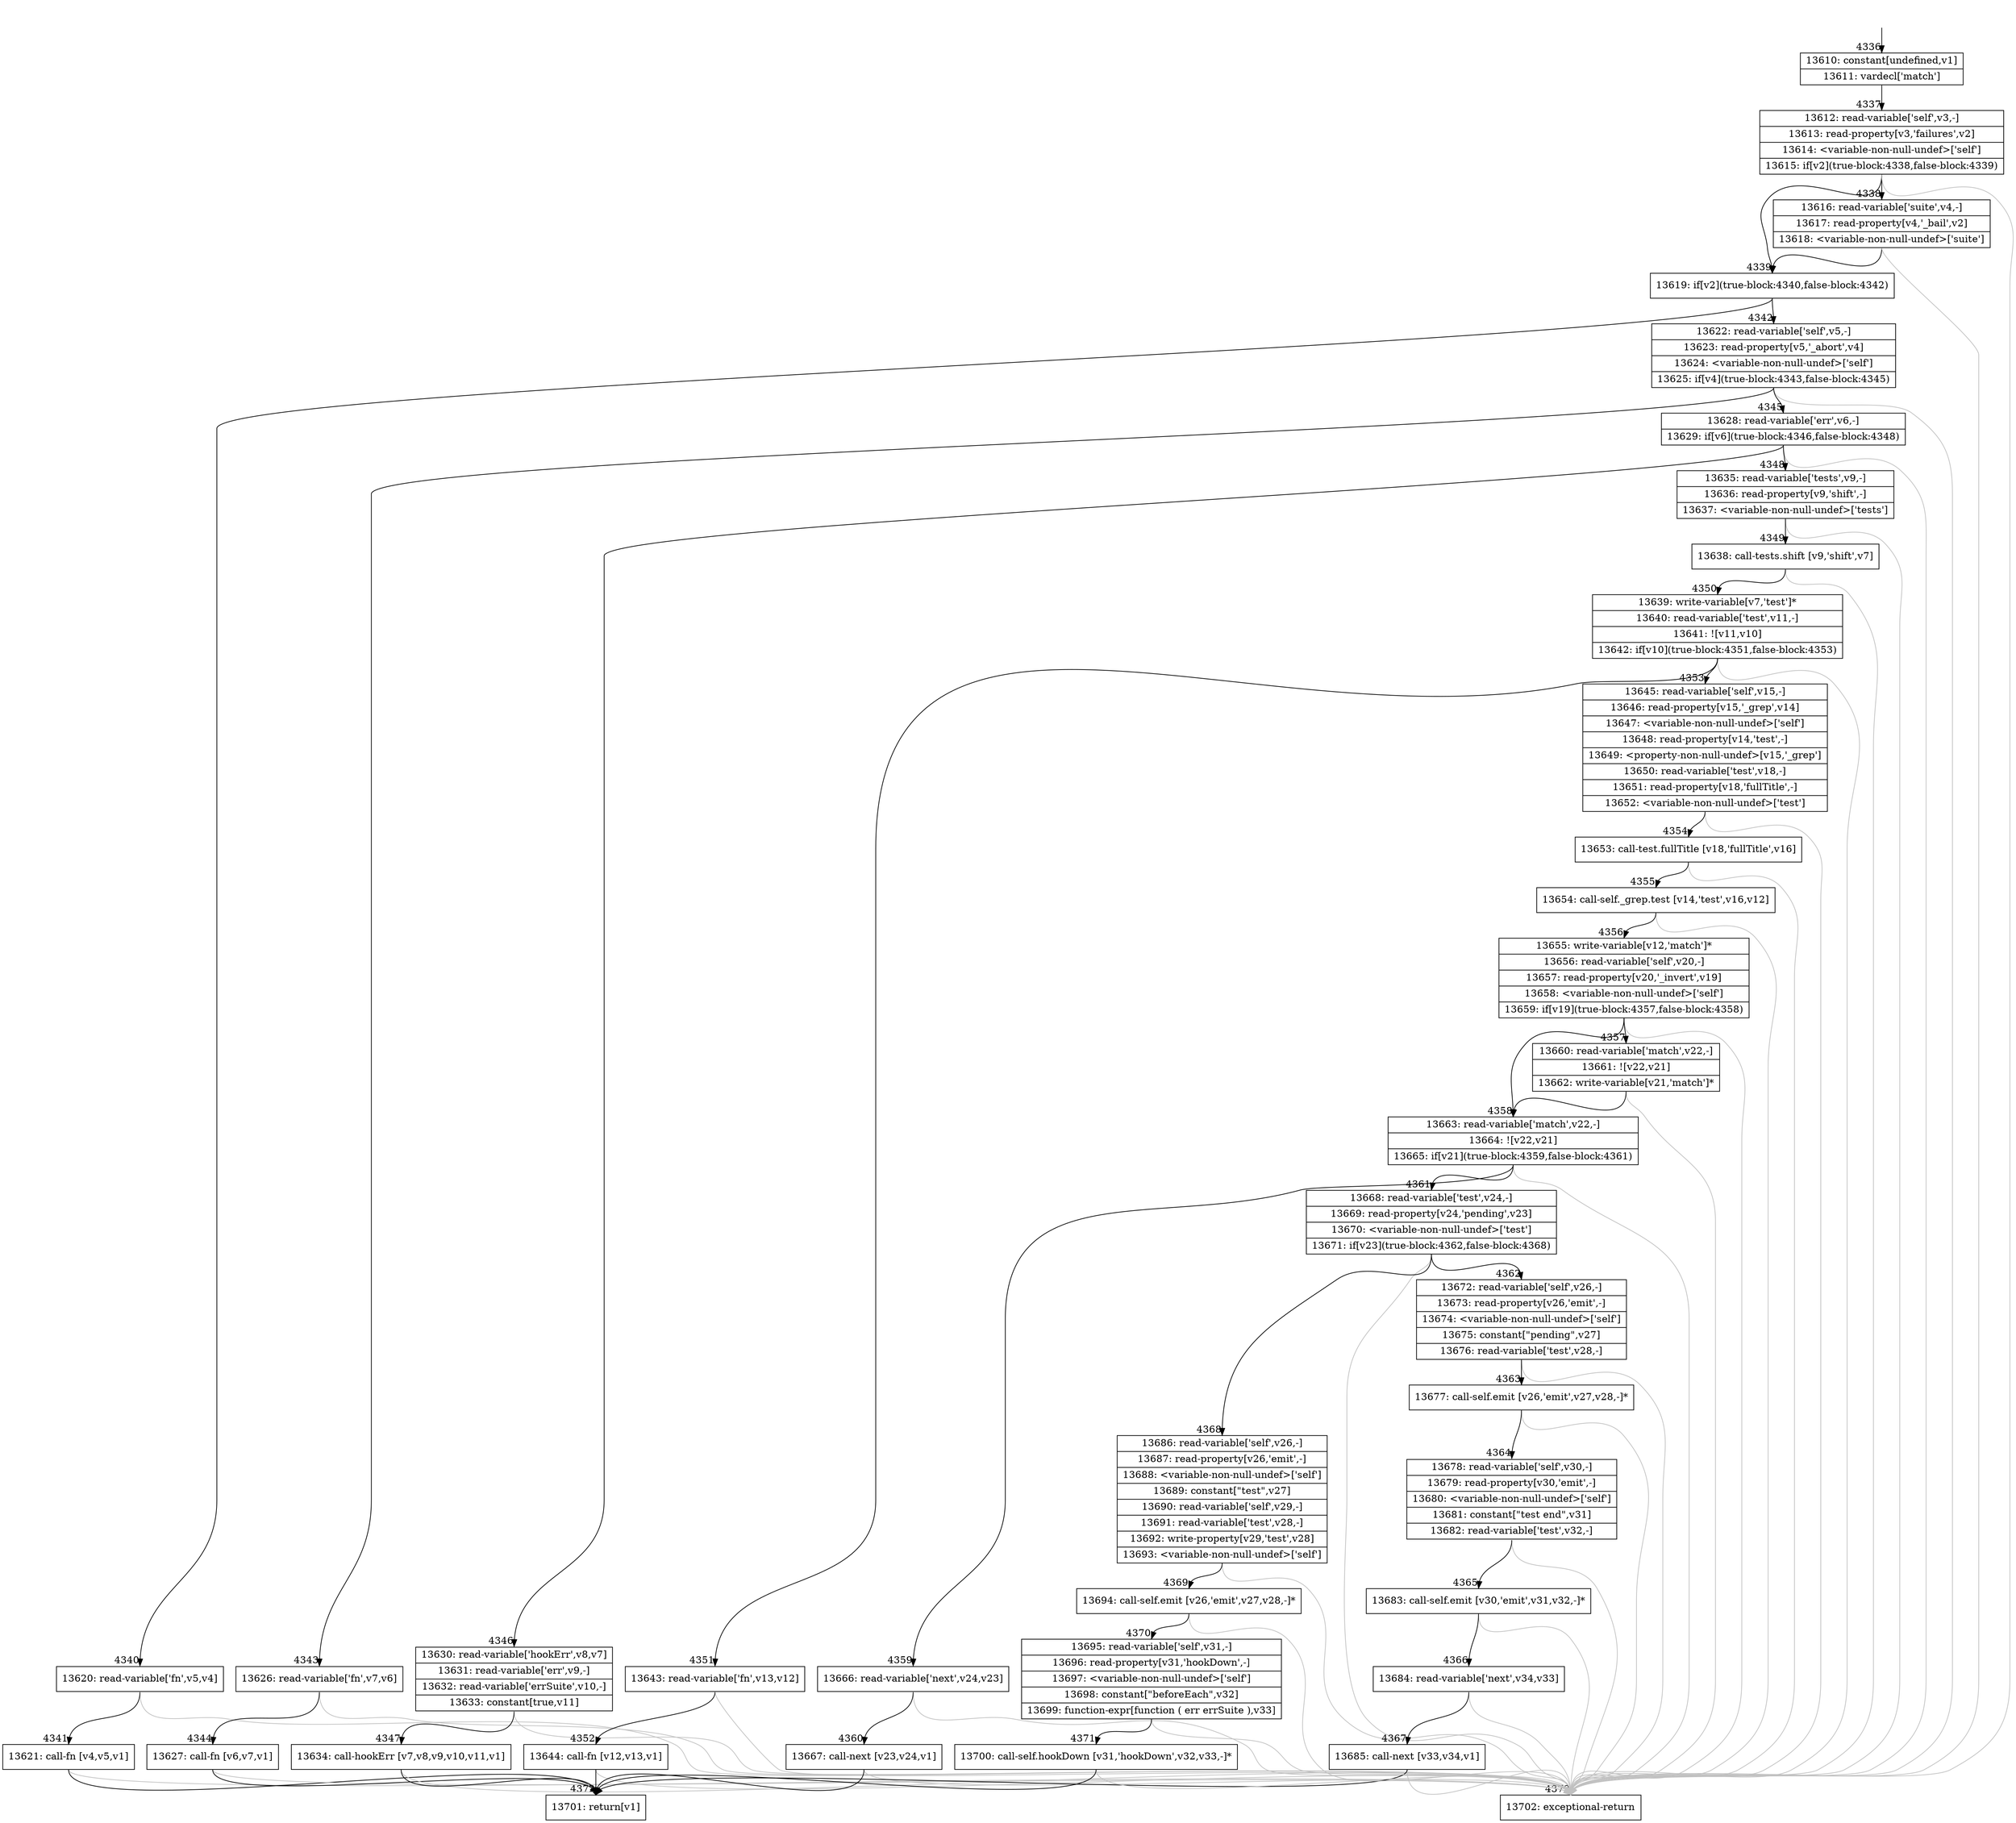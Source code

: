 digraph {
rankdir="TD"
BB_entry389[shape=none,label=""];
BB_entry389 -> BB4336 [tailport=s, headport=n, headlabel="    4336"]
BB4336 [shape=record label="{13610: constant[undefined,v1]|13611: vardecl['match']}" ] 
BB4336 -> BB4337 [tailport=s, headport=n, headlabel="      4337"]
BB4337 [shape=record label="{13612: read-variable['self',v3,-]|13613: read-property[v3,'failures',v2]|13614: \<variable-non-null-undef\>['self']|13615: if[v2](true-block:4338,false-block:4339)}" ] 
BB4337 -> BB4339 [tailport=s, headport=n, headlabel="      4339"]
BB4337 -> BB4338 [tailport=s, headport=n, headlabel="      4338"]
BB4337 -> BB4373 [tailport=s, headport=n, color=gray, headlabel="      4373"]
BB4338 [shape=record label="{13616: read-variable['suite',v4,-]|13617: read-property[v4,'_bail',v2]|13618: \<variable-non-null-undef\>['suite']}" ] 
BB4338 -> BB4339 [tailport=s, headport=n]
BB4338 -> BB4373 [tailport=s, headport=n, color=gray]
BB4339 [shape=record label="{13619: if[v2](true-block:4340,false-block:4342)}" ] 
BB4339 -> BB4340 [tailport=s, headport=n, headlabel="      4340"]
BB4339 -> BB4342 [tailport=s, headport=n, headlabel="      4342"]
BB4340 [shape=record label="{13620: read-variable['fn',v5,v4]}" ] 
BB4340 -> BB4341 [tailport=s, headport=n, headlabel="      4341"]
BB4340 -> BB4373 [tailport=s, headport=n, color=gray]
BB4341 [shape=record label="{13621: call-fn [v4,v5,v1]}" ] 
BB4341 -> BB4372 [tailport=s, headport=n, headlabel="      4372"]
BB4341 -> BB4373 [tailport=s, headport=n, color=gray]
BB4342 [shape=record label="{13622: read-variable['self',v5,-]|13623: read-property[v5,'_abort',v4]|13624: \<variable-non-null-undef\>['self']|13625: if[v4](true-block:4343,false-block:4345)}" ] 
BB4342 -> BB4343 [tailport=s, headport=n, headlabel="      4343"]
BB4342 -> BB4345 [tailport=s, headport=n, headlabel="      4345"]
BB4342 -> BB4373 [tailport=s, headport=n, color=gray]
BB4343 [shape=record label="{13626: read-variable['fn',v7,v6]}" ] 
BB4343 -> BB4344 [tailport=s, headport=n, headlabel="      4344"]
BB4343 -> BB4373 [tailport=s, headport=n, color=gray]
BB4344 [shape=record label="{13627: call-fn [v6,v7,v1]}" ] 
BB4344 -> BB4372 [tailport=s, headport=n]
BB4344 -> BB4373 [tailport=s, headport=n, color=gray]
BB4345 [shape=record label="{13628: read-variable['err',v6,-]|13629: if[v6](true-block:4346,false-block:4348)}" ] 
BB4345 -> BB4346 [tailport=s, headport=n, headlabel="      4346"]
BB4345 -> BB4348 [tailport=s, headport=n, headlabel="      4348"]
BB4345 -> BB4373 [tailport=s, headport=n, color=gray]
BB4346 [shape=record label="{13630: read-variable['hookErr',v8,v7]|13631: read-variable['err',v9,-]|13632: read-variable['errSuite',v10,-]|13633: constant[true,v11]}" ] 
BB4346 -> BB4347 [tailport=s, headport=n, headlabel="      4347"]
BB4346 -> BB4373 [tailport=s, headport=n, color=gray]
BB4347 [shape=record label="{13634: call-hookErr [v7,v8,v9,v10,v11,v1]}" ] 
BB4347 -> BB4372 [tailport=s, headport=n]
BB4347 -> BB4373 [tailport=s, headport=n, color=gray]
BB4348 [shape=record label="{13635: read-variable['tests',v9,-]|13636: read-property[v9,'shift',-]|13637: \<variable-non-null-undef\>['tests']}" ] 
BB4348 -> BB4349 [tailport=s, headport=n, headlabel="      4349"]
BB4348 -> BB4373 [tailport=s, headport=n, color=gray]
BB4349 [shape=record label="{13638: call-tests.shift [v9,'shift',v7]}" ] 
BB4349 -> BB4350 [tailport=s, headport=n, headlabel="      4350"]
BB4349 -> BB4373 [tailport=s, headport=n, color=gray]
BB4350 [shape=record label="{13639: write-variable[v7,'test']*|13640: read-variable['test',v11,-]|13641: ![v11,v10]|13642: if[v10](true-block:4351,false-block:4353)}" ] 
BB4350 -> BB4351 [tailport=s, headport=n, headlabel="      4351"]
BB4350 -> BB4353 [tailport=s, headport=n, headlabel="      4353"]
BB4350 -> BB4373 [tailport=s, headport=n, color=gray]
BB4351 [shape=record label="{13643: read-variable['fn',v13,v12]}" ] 
BB4351 -> BB4352 [tailport=s, headport=n, headlabel="      4352"]
BB4351 -> BB4373 [tailport=s, headport=n, color=gray]
BB4352 [shape=record label="{13644: call-fn [v12,v13,v1]}" ] 
BB4352 -> BB4372 [tailport=s, headport=n]
BB4352 -> BB4373 [tailport=s, headport=n, color=gray]
BB4353 [shape=record label="{13645: read-variable['self',v15,-]|13646: read-property[v15,'_grep',v14]|13647: \<variable-non-null-undef\>['self']|13648: read-property[v14,'test',-]|13649: \<property-non-null-undef\>[v15,'_grep']|13650: read-variable['test',v18,-]|13651: read-property[v18,'fullTitle',-]|13652: \<variable-non-null-undef\>['test']}" ] 
BB4353 -> BB4354 [tailport=s, headport=n, headlabel="      4354"]
BB4353 -> BB4373 [tailport=s, headport=n, color=gray]
BB4354 [shape=record label="{13653: call-test.fullTitle [v18,'fullTitle',v16]}" ] 
BB4354 -> BB4355 [tailport=s, headport=n, headlabel="      4355"]
BB4354 -> BB4373 [tailport=s, headport=n, color=gray]
BB4355 [shape=record label="{13654: call-self._grep.test [v14,'test',v16,v12]}" ] 
BB4355 -> BB4356 [tailport=s, headport=n, headlabel="      4356"]
BB4355 -> BB4373 [tailport=s, headport=n, color=gray]
BB4356 [shape=record label="{13655: write-variable[v12,'match']*|13656: read-variable['self',v20,-]|13657: read-property[v20,'_invert',v19]|13658: \<variable-non-null-undef\>['self']|13659: if[v19](true-block:4357,false-block:4358)}" ] 
BB4356 -> BB4357 [tailport=s, headport=n, headlabel="      4357"]
BB4356 -> BB4358 [tailport=s, headport=n, headlabel="      4358"]
BB4356 -> BB4373 [tailport=s, headport=n, color=gray]
BB4357 [shape=record label="{13660: read-variable['match',v22,-]|13661: ![v22,v21]|13662: write-variable[v21,'match']*}" ] 
BB4357 -> BB4358 [tailport=s, headport=n]
BB4357 -> BB4373 [tailport=s, headport=n, color=gray]
BB4358 [shape=record label="{13663: read-variable['match',v22,-]|13664: ![v22,v21]|13665: if[v21](true-block:4359,false-block:4361)}" ] 
BB4358 -> BB4359 [tailport=s, headport=n, headlabel="      4359"]
BB4358 -> BB4361 [tailport=s, headport=n, headlabel="      4361"]
BB4358 -> BB4373 [tailport=s, headport=n, color=gray]
BB4359 [shape=record label="{13666: read-variable['next',v24,v23]}" ] 
BB4359 -> BB4360 [tailport=s, headport=n, headlabel="      4360"]
BB4359 -> BB4373 [tailport=s, headport=n, color=gray]
BB4360 [shape=record label="{13667: call-next [v23,v24,v1]}" ] 
BB4360 -> BB4372 [tailport=s, headport=n]
BB4360 -> BB4373 [tailport=s, headport=n, color=gray]
BB4361 [shape=record label="{13668: read-variable['test',v24,-]|13669: read-property[v24,'pending',v23]|13670: \<variable-non-null-undef\>['test']|13671: if[v23](true-block:4362,false-block:4368)}" ] 
BB4361 -> BB4362 [tailport=s, headport=n, headlabel="      4362"]
BB4361 -> BB4368 [tailport=s, headport=n, headlabel="      4368"]
BB4361 -> BB4373 [tailport=s, headport=n, color=gray]
BB4362 [shape=record label="{13672: read-variable['self',v26,-]|13673: read-property[v26,'emit',-]|13674: \<variable-non-null-undef\>['self']|13675: constant[\"pending\",v27]|13676: read-variable['test',v28,-]}" ] 
BB4362 -> BB4363 [tailport=s, headport=n, headlabel="      4363"]
BB4362 -> BB4373 [tailport=s, headport=n, color=gray]
BB4363 [shape=record label="{13677: call-self.emit [v26,'emit',v27,v28,-]*}" ] 
BB4363 -> BB4364 [tailport=s, headport=n, headlabel="      4364"]
BB4363 -> BB4373 [tailport=s, headport=n, color=gray]
BB4364 [shape=record label="{13678: read-variable['self',v30,-]|13679: read-property[v30,'emit',-]|13680: \<variable-non-null-undef\>['self']|13681: constant[\"test end\",v31]|13682: read-variable['test',v32,-]}" ] 
BB4364 -> BB4365 [tailport=s, headport=n, headlabel="      4365"]
BB4364 -> BB4373 [tailport=s, headport=n, color=gray]
BB4365 [shape=record label="{13683: call-self.emit [v30,'emit',v31,v32,-]*}" ] 
BB4365 -> BB4366 [tailport=s, headport=n, headlabel="      4366"]
BB4365 -> BB4373 [tailport=s, headport=n, color=gray]
BB4366 [shape=record label="{13684: read-variable['next',v34,v33]}" ] 
BB4366 -> BB4367 [tailport=s, headport=n, headlabel="      4367"]
BB4366 -> BB4373 [tailport=s, headport=n, color=gray]
BB4367 [shape=record label="{13685: call-next [v33,v34,v1]}" ] 
BB4367 -> BB4372 [tailport=s, headport=n]
BB4367 -> BB4373 [tailport=s, headport=n, color=gray]
BB4368 [shape=record label="{13686: read-variable['self',v26,-]|13687: read-property[v26,'emit',-]|13688: \<variable-non-null-undef\>['self']|13689: constant[\"test\",v27]|13690: read-variable['self',v29,-]|13691: read-variable['test',v28,-]|13692: write-property[v29,'test',v28]|13693: \<variable-non-null-undef\>['self']}" ] 
BB4368 -> BB4369 [tailport=s, headport=n, headlabel="      4369"]
BB4368 -> BB4373 [tailport=s, headport=n, color=gray]
BB4369 [shape=record label="{13694: call-self.emit [v26,'emit',v27,v28,-]*}" ] 
BB4369 -> BB4370 [tailport=s, headport=n, headlabel="      4370"]
BB4369 -> BB4373 [tailport=s, headport=n, color=gray]
BB4370 [shape=record label="{13695: read-variable['self',v31,-]|13696: read-property[v31,'hookDown',-]|13697: \<variable-non-null-undef\>['self']|13698: constant[\"beforeEach\",v32]|13699: function-expr[function ( err errSuite ),v33]}" ] 
BB4370 -> BB4371 [tailport=s, headport=n, headlabel="      4371"]
BB4370 -> BB4373 [tailport=s, headport=n, color=gray]
BB4371 [shape=record label="{13700: call-self.hookDown [v31,'hookDown',v32,v33,-]*}" ] 
BB4371 -> BB4372 [tailport=s, headport=n]
BB4371 -> BB4373 [tailport=s, headport=n, color=gray]
BB4372 [shape=record label="{13701: return[v1]}" ] 
BB4373 [shape=record label="{13702: exceptional-return}" ] 
//#$~ 5078
}
